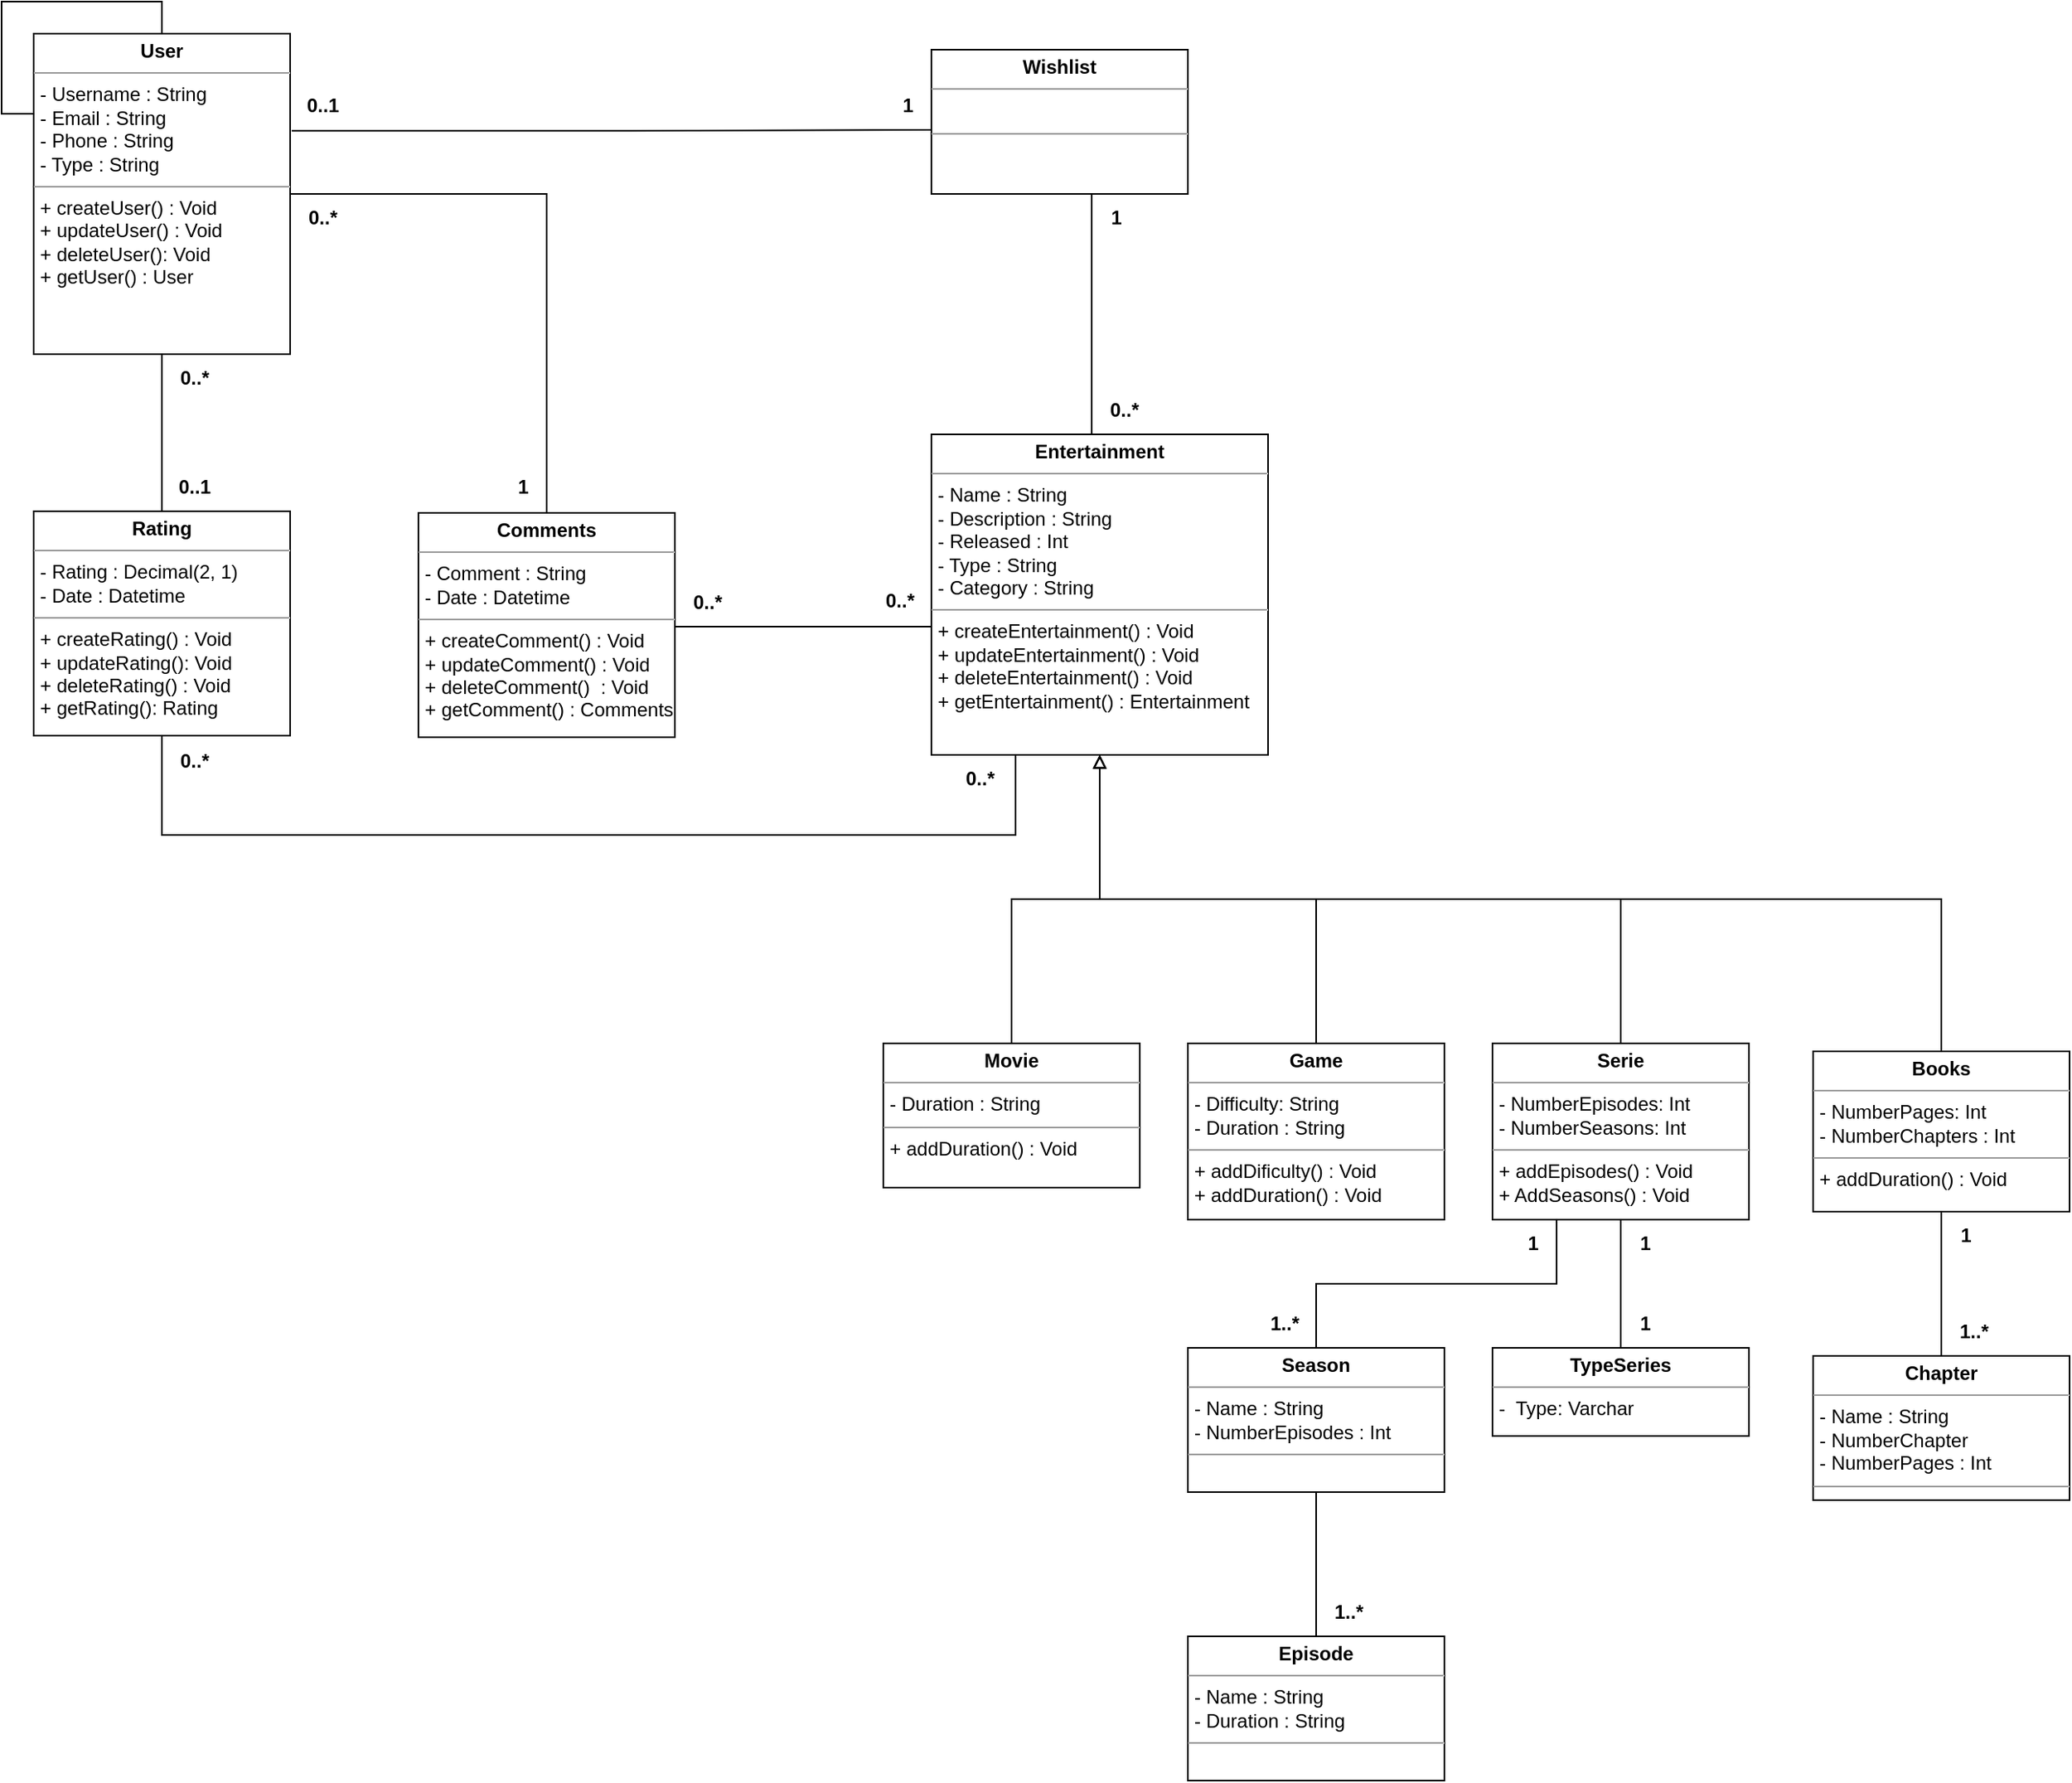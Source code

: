 <mxfile version="22.0.8" type="device">
  <diagram name="Page-1" id="pxs2LCOW7lolGWCgPPHY">
    <mxGraphModel dx="674" dy="367" grid="1" gridSize="10" guides="1" tooltips="1" connect="1" arrows="1" fold="1" page="1" pageScale="1" pageWidth="850" pageHeight="1100" math="0" shadow="0">
      <root>
        <mxCell id="0" />
        <mxCell id="1" parent="0" />
        <mxCell id="tLd2U_qie7qlN50Nm7pm-3" style="edgeStyle=orthogonalEdgeStyle;rounded=0;orthogonalLoop=1;jettySize=auto;html=1;exitX=0.25;exitY=1;exitDx=0;exitDy=0;entryX=0.5;entryY=1;entryDx=0;entryDy=0;endArrow=none;endFill=0;" parent="1" source="idVs67ghkI3oXP9Q0ESu-2" target="idVs67ghkI3oXP9Q0ESu-9" edge="1">
          <mxGeometry relative="1" as="geometry">
            <Array as="points">
              <mxPoint x="653" y="540" />
              <mxPoint x="120" y="540" />
            </Array>
          </mxGeometry>
        </mxCell>
        <mxCell id="idVs67ghkI3oXP9Q0ESu-2" value="&lt;p style=&quot;text-align: center; margin: 4px 0px 0px;&quot;&gt;&lt;b&gt;Entertainment&lt;/b&gt;&lt;/p&gt;&lt;hr style=&quot;text-align: center;&quot; size=&quot;1&quot;&gt;&lt;p style=&quot;text-align: justify; margin: 0px 0px 0px 4px;&quot;&gt;- Na&lt;span style=&quot;background-color: initial;&quot;&gt;me : String&lt;/span&gt;&lt;/p&gt;&lt;p style=&quot;text-align: justify; margin: 0px 0px 0px 4px;&quot;&gt;&lt;span style=&quot;background-color: initial;&quot;&gt;- Description : String&lt;/span&gt;&lt;/p&gt;&lt;p style=&quot;text-align: justify; margin: 0px 0px 0px 4px;&quot;&gt;- Released : Int&lt;/p&gt;&lt;p style=&quot;text-align: justify; margin: 0px 0px 0px 4px;&quot;&gt;- Type : String&lt;/p&gt;&lt;p style=&quot;text-align: justify; margin: 0px 0px 0px 4px;&quot;&gt;- Category : String&lt;/p&gt;&lt;hr style=&quot;text-align: justify;&quot; size=&quot;1&quot;&gt;&lt;p style=&quot;text-align: justify; margin: 0px 0px 0px 4px;&quot;&gt;+ createEntertainment() : Void&lt;/p&gt;&lt;p style=&quot;border-color: var(--border-color); text-align: justify; margin: 0px 0px 0px 4px;&quot;&gt;+ updateEntertainment() : Void&lt;/p&gt;&lt;p style=&quot;text-align: justify; margin: 0px 0px 0px 4px;&quot;&gt;+ deleteEntertainment() : Void&lt;/p&gt;&lt;p style=&quot;text-align: justify; margin: 0px 0px 0px 4px;&quot;&gt;&lt;span style=&quot;background-color: initial;&quot;&gt;+ getEntertainment() : Entertainment&lt;/span&gt;&lt;br&gt;&lt;/p&gt;" style="verticalAlign=top;align=left;overflow=fill;fontSize=12;fontFamily=Helvetica;html=1;whiteSpace=wrap;" parent="1" vertex="1">
          <mxGeometry x="600" y="290" width="210" height="200" as="geometry" />
        </mxCell>
        <mxCell id="idVs67ghkI3oXP9Q0ESu-19" style="edgeStyle=orthogonalEdgeStyle;rounded=0;orthogonalLoop=1;jettySize=auto;html=1;entryX=0.5;entryY=0;entryDx=0;entryDy=0;endArrow=none;endFill=0;" parent="1" source="idVs67ghkI3oXP9Q0ESu-8" target="idVs67ghkI3oXP9Q0ESu-11" edge="1">
          <mxGeometry relative="1" as="geometry">
            <mxPoint x="260" y="140" as="targetPoint" />
          </mxGeometry>
        </mxCell>
        <mxCell id="idVs67ghkI3oXP9Q0ESu-21" style="edgeStyle=orthogonalEdgeStyle;rounded=0;orthogonalLoop=1;jettySize=auto;html=1;entryX=0;entryY=0.5;entryDx=0;entryDy=0;exitX=1.006;exitY=0.303;exitDx=0;exitDy=0;exitPerimeter=0;endArrow=none;endFill=0;" parent="1" source="idVs67ghkI3oXP9Q0ESu-8" target="idVs67ghkI3oXP9Q0ESu-10" edge="1">
          <mxGeometry relative="1" as="geometry">
            <Array as="points">
              <mxPoint x="413" y="101" />
              <mxPoint x="625" y="100" />
            </Array>
          </mxGeometry>
        </mxCell>
        <mxCell id="idVs67ghkI3oXP9Q0ESu-8" value="&lt;p style=&quot;margin:0px;margin-top:4px;text-align:center;&quot;&gt;&lt;b&gt;User&lt;/b&gt;&lt;/p&gt;&lt;hr size=&quot;1&quot;&gt;&lt;p style=&quot;margin:0px;margin-left:4px;&quot;&gt;- Username : String&lt;/p&gt;&lt;p style=&quot;margin:0px;margin-left:4px;&quot;&gt;- Email : String&lt;/p&gt;&lt;p style=&quot;margin:0px;margin-left:4px;&quot;&gt;- Phone : String&lt;/p&gt;&lt;p style=&quot;margin:0px;margin-left:4px;&quot;&gt;- Type : String&lt;/p&gt;&lt;hr size=&quot;1&quot;&gt;&lt;p style=&quot;margin:0px;margin-left:4px;&quot;&gt;&lt;span style=&quot;background-color: initial;&quot;&gt;+ createUser() : Void&lt;/span&gt;&lt;br&gt;&lt;/p&gt;&lt;p style=&quot;margin:0px;margin-left:4px;&quot;&gt;+ updateUser() : Void&lt;/p&gt;&lt;p style=&quot;margin:0px;margin-left:4px;&quot;&gt;+ deleteUser(): Void&lt;br&gt;&lt;/p&gt;&lt;p style=&quot;border-color: var(--border-color); margin: 0px 0px 0px 4px;&quot;&gt;+ getUser() : User&lt;/p&gt;" style="verticalAlign=top;align=left;overflow=fill;fontSize=12;fontFamily=Helvetica;html=1;whiteSpace=wrap;" parent="1" vertex="1">
          <mxGeometry x="40" y="40" width="160" height="200" as="geometry" />
        </mxCell>
        <mxCell id="idVs67ghkI3oXP9Q0ESu-16" style="edgeStyle=orthogonalEdgeStyle;rounded=0;orthogonalLoop=1;jettySize=auto;html=1;entryX=0.5;entryY=1;entryDx=0;entryDy=0;endArrow=none;endFill=0;" parent="1" source="idVs67ghkI3oXP9Q0ESu-9" target="idVs67ghkI3oXP9Q0ESu-8" edge="1">
          <mxGeometry relative="1" as="geometry" />
        </mxCell>
        <mxCell id="idVs67ghkI3oXP9Q0ESu-9" value="&lt;p style=&quot;margin:0px;margin-top:4px;text-align:center;&quot;&gt;&lt;b&gt;Rating&lt;/b&gt;&lt;/p&gt;&lt;hr size=&quot;1&quot;&gt;&lt;p style=&quot;margin:0px;margin-left:4px;&quot;&gt;- Rating : Decimal(2, 1)&lt;/p&gt;&lt;p style=&quot;margin:0px;margin-left:4px;&quot;&gt;- Date : Datetime&lt;/p&gt;&lt;hr size=&quot;1&quot;&gt;&lt;p style=&quot;margin:0px;margin-left:4px;&quot;&gt;+ createRating() : Void&lt;/p&gt;&lt;p style=&quot;margin:0px;margin-left:4px;&quot;&gt;+ updateRating(): Void&lt;/p&gt;&lt;p style=&quot;margin:0px;margin-left:4px;&quot;&gt;+ deleteRating() : Void&lt;/p&gt;&lt;p style=&quot;margin:0px;margin-left:4px;&quot;&gt;+ getRating(): Rating&lt;/p&gt;" style="verticalAlign=top;align=left;overflow=fill;fontSize=12;fontFamily=Helvetica;html=1;whiteSpace=wrap;" parent="1" vertex="1">
          <mxGeometry x="40" y="338" width="160" height="140" as="geometry" />
        </mxCell>
        <mxCell id="idVs67ghkI3oXP9Q0ESu-10" value="&lt;p style=&quot;margin:0px;margin-top:4px;text-align:center;&quot;&gt;&lt;b&gt;Wishlist&lt;/b&gt;&lt;/p&gt;&lt;hr size=&quot;1&quot;&gt;&lt;p style=&quot;margin:0px;margin-left:4px;&quot;&gt;&lt;br&gt;&lt;/p&gt;&lt;hr size=&quot;1&quot;&gt;&lt;p style=&quot;margin:0px;margin-left:4px;&quot;&gt;&lt;br&gt;&lt;/p&gt;" style="verticalAlign=top;align=left;overflow=fill;fontSize=12;fontFamily=Helvetica;html=1;whiteSpace=wrap;" parent="1" vertex="1">
          <mxGeometry x="600" y="50" width="160" height="90" as="geometry" />
        </mxCell>
        <mxCell id="idVs67ghkI3oXP9Q0ESu-11" value="&lt;p style=&quot;margin:0px;margin-top:4px;text-align:center;&quot;&gt;&lt;b&gt;Comments&lt;/b&gt;&lt;/p&gt;&lt;hr size=&quot;1&quot;&gt;&lt;p style=&quot;margin:0px;margin-left:4px;&quot;&gt;- Comment : String&lt;/p&gt;&lt;p style=&quot;margin:0px;margin-left:4px;&quot;&gt;- Date : Datetime&lt;/p&gt;&lt;hr size=&quot;1&quot;&gt;&lt;p style=&quot;margin:0px;margin-left:4px;&quot;&gt;+ createComment() : Void&lt;/p&gt;&lt;p style=&quot;margin:0px;margin-left:4px;&quot;&gt;+ updateComment() : Void&lt;/p&gt;&lt;p style=&quot;margin:0px;margin-left:4px;&quot;&gt;+ deleteComment()&amp;nbsp; : Void&lt;/p&gt;&lt;p style=&quot;margin:0px;margin-left:4px;&quot;&gt;+ getComment() : Comments&lt;/p&gt;" style="verticalAlign=top;align=left;overflow=fill;fontSize=12;fontFamily=Helvetica;html=1;whiteSpace=wrap;" parent="1" vertex="1">
          <mxGeometry x="280" y="339" width="160" height="140" as="geometry" />
        </mxCell>
        <mxCell id="idVs67ghkI3oXP9Q0ESu-29" style="edgeStyle=orthogonalEdgeStyle;rounded=0;orthogonalLoop=1;jettySize=auto;html=1;entryX=0.5;entryY=1;entryDx=0;entryDy=0;endArrow=block;endFill=0;" parent="1" source="idVs67ghkI3oXP9Q0ESu-22" target="idVs67ghkI3oXP9Q0ESu-2" edge="1">
          <mxGeometry relative="1" as="geometry">
            <Array as="points">
              <mxPoint x="840" y="580" />
              <mxPoint x="705" y="580" />
            </Array>
          </mxGeometry>
        </mxCell>
        <mxCell id="idVs67ghkI3oXP9Q0ESu-22" value="&lt;p style=&quot;margin:0px;margin-top:4px;text-align:center;&quot;&gt;&lt;b&gt;Game&lt;/b&gt;&lt;/p&gt;&lt;hr size=&quot;1&quot;&gt;&lt;p style=&quot;margin:0px;margin-left:4px;&quot;&gt;- Difficulty: String&lt;/p&gt;&lt;p style=&quot;margin:0px;margin-left:4px;&quot;&gt;- Duration : String&lt;/p&gt;&lt;hr size=&quot;1&quot;&gt;&lt;p style=&quot;margin:0px;margin-left:4px;&quot;&gt;+ addDificulty() : Void&lt;/p&gt;&lt;p style=&quot;margin:0px;margin-left:4px;&quot;&gt;+ addDuration() : Void&lt;/p&gt;" style="verticalAlign=top;align=left;overflow=fill;fontSize=12;fontFamily=Helvetica;html=1;whiteSpace=wrap;" parent="1" vertex="1">
          <mxGeometry x="760" y="670" width="160" height="110" as="geometry" />
        </mxCell>
        <mxCell id="idVs67ghkI3oXP9Q0ESu-28" style="edgeStyle=orthogonalEdgeStyle;rounded=0;orthogonalLoop=1;jettySize=auto;html=1;entryX=0.5;entryY=1;entryDx=0;entryDy=0;endArrow=block;endFill=0;" parent="1" source="idVs67ghkI3oXP9Q0ESu-23" target="idVs67ghkI3oXP9Q0ESu-2" edge="1">
          <mxGeometry relative="1" as="geometry">
            <Array as="points">
              <mxPoint x="1030" y="580" />
              <mxPoint x="705" y="580" />
            </Array>
          </mxGeometry>
        </mxCell>
        <mxCell id="PpSIHmsDYL9PM3E6bVAJ-32" value="" style="edgeStyle=orthogonalEdgeStyle;rounded=0;orthogonalLoop=1;jettySize=auto;html=1;endArrow=none;endFill=0;exitX=0.5;exitY=1;exitDx=0;exitDy=0;" edge="1" parent="1" source="idVs67ghkI3oXP9Q0ESu-23" target="PpSIHmsDYL9PM3E6bVAJ-31">
          <mxGeometry relative="1" as="geometry">
            <mxPoint x="1030" y="810.0" as="sourcePoint" />
          </mxGeometry>
        </mxCell>
        <mxCell id="PpSIHmsDYL9PM3E6bVAJ-35" style="edgeStyle=orthogonalEdgeStyle;rounded=0;orthogonalLoop=1;jettySize=auto;html=1;exitX=0.25;exitY=1;exitDx=0;exitDy=0;entryX=0.5;entryY=0;entryDx=0;entryDy=0;endArrow=none;endFill=0;" edge="1" parent="1" source="idVs67ghkI3oXP9Q0ESu-23" target="PpSIHmsDYL9PM3E6bVAJ-13">
          <mxGeometry relative="1" as="geometry" />
        </mxCell>
        <mxCell id="idVs67ghkI3oXP9Q0ESu-23" value="&lt;p style=&quot;margin:0px;margin-top:4px;text-align:center;&quot;&gt;&lt;b&gt;Serie&lt;/b&gt;&lt;/p&gt;&lt;hr size=&quot;1&quot;&gt;&lt;p style=&quot;margin:0px;margin-left:4px;&quot;&gt;- NumberEpisodes: Int&lt;/p&gt;&lt;p style=&quot;margin:0px;margin-left:4px;&quot;&gt;- NumberSeasons: Int&lt;/p&gt;&lt;hr size=&quot;1&quot;&gt;&lt;p style=&quot;margin:0px;margin-left:4px;&quot;&gt;+ addEpisodes() : Void&lt;/p&gt;&lt;p style=&quot;margin:0px;margin-left:4px;&quot;&gt;+ AddSeasons() : Void&lt;/p&gt;" style="verticalAlign=top;align=left;overflow=fill;fontSize=12;fontFamily=Helvetica;html=1;whiteSpace=wrap;" parent="1" vertex="1">
          <mxGeometry x="950" y="670" width="160" height="110" as="geometry" />
        </mxCell>
        <mxCell id="idVs67ghkI3oXP9Q0ESu-30" style="edgeStyle=orthogonalEdgeStyle;rounded=0;orthogonalLoop=1;jettySize=auto;html=1;entryX=0.5;entryY=1;entryDx=0;entryDy=0;endArrow=block;endFill=0;" parent="1" source="idVs67ghkI3oXP9Q0ESu-24" target="idVs67ghkI3oXP9Q0ESu-2" edge="1">
          <mxGeometry relative="1" as="geometry">
            <Array as="points">
              <mxPoint x="650" y="580" />
              <mxPoint x="705" y="580" />
            </Array>
          </mxGeometry>
        </mxCell>
        <mxCell id="idVs67ghkI3oXP9Q0ESu-24" value="&lt;p style=&quot;margin:0px;margin-top:4px;text-align:center;&quot;&gt;&lt;b&gt;Movie&lt;/b&gt;&lt;/p&gt;&lt;hr size=&quot;1&quot;&gt;&lt;p style=&quot;margin:0px;margin-left:4px;&quot;&gt;- Duration : String&lt;span style=&quot;background-color: initial;&quot;&gt;&amp;nbsp;&lt;/span&gt;&lt;/p&gt;&lt;hr size=&quot;1&quot;&gt;&lt;p style=&quot;margin:0px;margin-left:4px;&quot;&gt;+ addDuration() : Void&amp;nbsp;&lt;/p&gt;" style="verticalAlign=top;align=left;overflow=fill;fontSize=12;fontFamily=Helvetica;html=1;whiteSpace=wrap;" parent="1" vertex="1">
          <mxGeometry x="570" y="670" width="160" height="90" as="geometry" />
        </mxCell>
        <mxCell id="tLd2U_qie7qlN50Nm7pm-1" style="edgeStyle=orthogonalEdgeStyle;rounded=0;orthogonalLoop=1;jettySize=auto;html=1;endArrow=none;endFill=0;" parent="1" source="idVs67ghkI3oXP9Q0ESu-2" target="idVs67ghkI3oXP9Q0ESu-11" edge="1">
          <mxGeometry relative="1" as="geometry">
            <Array as="points">
              <mxPoint x="560" y="410" />
              <mxPoint x="560" y="410" />
            </Array>
          </mxGeometry>
        </mxCell>
        <mxCell id="tLd2U_qie7qlN50Nm7pm-2" style="edgeStyle=orthogonalEdgeStyle;rounded=0;orthogonalLoop=1;jettySize=auto;html=1;entryX=0.656;entryY=1;entryDx=0;entryDy=0;entryPerimeter=0;endArrow=none;endFill=0;" parent="1" source="idVs67ghkI3oXP9Q0ESu-2" target="idVs67ghkI3oXP9Q0ESu-10" edge="1">
          <mxGeometry relative="1" as="geometry">
            <Array as="points">
              <mxPoint x="700" y="140" />
            </Array>
          </mxGeometry>
        </mxCell>
        <mxCell id="tLd2U_qie7qlN50Nm7pm-5" value="&lt;b&gt;1&lt;/b&gt;" style="text;html=1;align=center;verticalAlign=middle;resizable=0;points=[];autosize=1;strokeColor=none;fillColor=none;" parent="1" vertex="1">
          <mxGeometry x="330" y="308" width="30" height="30" as="geometry" />
        </mxCell>
        <mxCell id="tLd2U_qie7qlN50Nm7pm-6" value="&lt;b&gt;0..*&lt;/b&gt;" style="text;html=1;align=center;verticalAlign=middle;resizable=0;points=[];autosize=1;strokeColor=none;fillColor=none;" parent="1" vertex="1">
          <mxGeometry x="200" y="140" width="40" height="30" as="geometry" />
        </mxCell>
        <mxCell id="tLd2U_qie7qlN50Nm7pm-7" value="&lt;b&gt;0..1&lt;/b&gt;" style="text;html=1;align=center;verticalAlign=middle;resizable=0;points=[];autosize=1;strokeColor=none;fillColor=none;" parent="1" vertex="1">
          <mxGeometry x="200" y="70" width="40" height="30" as="geometry" />
        </mxCell>
        <mxCell id="tLd2U_qie7qlN50Nm7pm-8" value="&lt;b&gt;1&lt;/b&gt;" style="text;html=1;align=center;verticalAlign=middle;resizable=0;points=[];autosize=1;strokeColor=none;fillColor=none;" parent="1" vertex="1">
          <mxGeometry x="570" y="70" width="30" height="30" as="geometry" />
        </mxCell>
        <mxCell id="tLd2U_qie7qlN50Nm7pm-10" value="&lt;b&gt;0..*&lt;/b&gt;" style="text;html=1;align=center;verticalAlign=middle;resizable=0;points=[];autosize=1;strokeColor=none;fillColor=none;" parent="1" vertex="1">
          <mxGeometry x="700" y="260" width="40" height="30" as="geometry" />
        </mxCell>
        <mxCell id="tLd2U_qie7qlN50Nm7pm-11" value="&lt;b&gt;1&lt;/b&gt;" style="text;html=1;align=center;verticalAlign=middle;resizable=0;points=[];autosize=1;strokeColor=none;fillColor=none;" parent="1" vertex="1">
          <mxGeometry x="700" y="140" width="30" height="30" as="geometry" />
        </mxCell>
        <mxCell id="tLd2U_qie7qlN50Nm7pm-12" value="&lt;b&gt;0..*&lt;/b&gt;" style="text;html=1;align=center;verticalAlign=middle;resizable=0;points=[];autosize=1;strokeColor=none;fillColor=none;" parent="1" vertex="1">
          <mxGeometry x="440" y="380" width="40" height="30" as="geometry" />
        </mxCell>
        <mxCell id="tLd2U_qie7qlN50Nm7pm-13" value="&lt;b&gt;0..*&lt;/b&gt;" style="text;html=1;align=center;verticalAlign=middle;resizable=0;points=[];autosize=1;strokeColor=none;fillColor=none;" parent="1" vertex="1">
          <mxGeometry x="560" y="379" width="40" height="30" as="geometry" />
        </mxCell>
        <mxCell id="tLd2U_qie7qlN50Nm7pm-14" value="&lt;b&gt;0..*&lt;/b&gt;" style="text;html=1;align=center;verticalAlign=middle;resizable=0;points=[];autosize=1;strokeColor=none;fillColor=none;" parent="1" vertex="1">
          <mxGeometry x="120" y="479" width="40" height="30" as="geometry" />
        </mxCell>
        <mxCell id="tLd2U_qie7qlN50Nm7pm-15" value="&lt;b&gt;0..*&lt;/b&gt;" style="text;html=1;align=center;verticalAlign=middle;resizable=0;points=[];autosize=1;strokeColor=none;fillColor=none;" parent="1" vertex="1">
          <mxGeometry x="610" y="490" width="40" height="30" as="geometry" />
        </mxCell>
        <mxCell id="tLd2U_qie7qlN50Nm7pm-16" value="&lt;b&gt;0..1&lt;/b&gt;" style="text;html=1;align=center;verticalAlign=middle;resizable=0;points=[];autosize=1;strokeColor=none;fillColor=none;" parent="1" vertex="1">
          <mxGeometry x="120" y="308" width="40" height="30" as="geometry" />
        </mxCell>
        <mxCell id="tLd2U_qie7qlN50Nm7pm-17" value="&lt;b&gt;0..*&lt;/b&gt;" style="text;html=1;align=center;verticalAlign=middle;resizable=0;points=[];autosize=1;strokeColor=none;fillColor=none;" parent="1" vertex="1">
          <mxGeometry x="120" y="240" width="40" height="30" as="geometry" />
        </mxCell>
        <mxCell id="ViD9zL3aq_r157SAdY8s-1" style="edgeStyle=orthogonalEdgeStyle;rounded=0;orthogonalLoop=1;jettySize=auto;html=1;exitX=0;exitY=0.25;exitDx=0;exitDy=0;entryX=0.5;entryY=0;entryDx=0;entryDy=0;endArrow=none;endFill=0;" parent="1" source="idVs67ghkI3oXP9Q0ESu-8" target="idVs67ghkI3oXP9Q0ESu-8" edge="1">
          <mxGeometry relative="1" as="geometry">
            <Array as="points">
              <mxPoint x="20" y="90" />
              <mxPoint x="20" y="20" />
              <mxPoint x="120" y="20" />
            </Array>
          </mxGeometry>
        </mxCell>
        <mxCell id="PpSIHmsDYL9PM3E6bVAJ-2" style="edgeStyle=orthogonalEdgeStyle;rounded=0;orthogonalLoop=1;jettySize=auto;html=1;endArrow=none;endFill=0;" edge="1" parent="1" source="PpSIHmsDYL9PM3E6bVAJ-1">
          <mxGeometry relative="1" as="geometry">
            <mxPoint x="705" y="530" as="targetPoint" />
            <Array as="points">
              <mxPoint x="1230" y="580" />
              <mxPoint x="705" y="580" />
            </Array>
          </mxGeometry>
        </mxCell>
        <mxCell id="PpSIHmsDYL9PM3E6bVAJ-1" value="&lt;p style=&quot;margin:0px;margin-top:4px;text-align:center;&quot;&gt;&lt;b&gt;Books&lt;/b&gt;&lt;/p&gt;&lt;hr size=&quot;1&quot;&gt;&lt;p style=&quot;margin:0px;margin-left:4px;&quot;&gt;- NumberPages: Int&lt;/p&gt;&lt;p style=&quot;margin:0px;margin-left:4px;&quot;&gt;- NumberChapters : Int&lt;/p&gt;&lt;hr size=&quot;1&quot;&gt;&lt;p style=&quot;margin:0px;margin-left:4px;&quot;&gt;+ addDuration() : Void&amp;nbsp;&lt;/p&gt;" style="verticalAlign=top;align=left;overflow=fill;fontSize=12;fontFamily=Helvetica;html=1;whiteSpace=wrap;" vertex="1" parent="1">
          <mxGeometry x="1150" y="675" width="160" height="100" as="geometry" />
        </mxCell>
        <mxCell id="PpSIHmsDYL9PM3E6bVAJ-5" value="&lt;p style=&quot;margin:0px;margin-top:4px;text-align:center;&quot;&gt;&lt;b&gt;Episode&lt;/b&gt;&lt;/p&gt;&lt;hr size=&quot;1&quot;&gt;&lt;p style=&quot;margin:0px;margin-left:4px;&quot;&gt;- Name : String&lt;/p&gt;&lt;p style=&quot;margin:0px;margin-left:4px;&quot;&gt;- Duration : String&lt;/p&gt;&lt;hr size=&quot;1&quot;&gt;&lt;p style=&quot;margin:0px;margin-left:4px;&quot;&gt;&lt;br&gt;&lt;/p&gt;" style="verticalAlign=top;align=left;overflow=fill;fontSize=12;fontFamily=Helvetica;html=1;whiteSpace=wrap;" vertex="1" parent="1">
          <mxGeometry x="760" y="1040" width="160" height="90" as="geometry" />
        </mxCell>
        <mxCell id="PpSIHmsDYL9PM3E6bVAJ-28" style="edgeStyle=orthogonalEdgeStyle;rounded=0;orthogonalLoop=1;jettySize=auto;html=1;exitX=0.5;exitY=1;exitDx=0;exitDy=0;endArrow=none;endFill=0;entryX=0.5;entryY=0;entryDx=0;entryDy=0;" edge="1" parent="1" source="PpSIHmsDYL9PM3E6bVAJ-13" target="PpSIHmsDYL9PM3E6bVAJ-5">
          <mxGeometry relative="1" as="geometry">
            <mxPoint x="840" y="1000.0" as="sourcePoint" />
            <mxPoint x="880" y="1030" as="targetPoint" />
          </mxGeometry>
        </mxCell>
        <mxCell id="PpSIHmsDYL9PM3E6bVAJ-13" value="&lt;p style=&quot;margin:0px;margin-top:4px;text-align:center;&quot;&gt;&lt;b&gt;Season&lt;/b&gt;&lt;/p&gt;&lt;hr size=&quot;1&quot;&gt;&lt;p style=&quot;margin:0px;margin-left:4px;&quot;&gt;- Name : String&lt;/p&gt;&lt;p style=&quot;margin:0px;margin-left:4px;&quot;&gt;- NumberEpisodes : Int&lt;/p&gt;&lt;hr size=&quot;1&quot;&gt;&lt;p style=&quot;margin:0px;margin-left:4px;&quot;&gt;&lt;br&gt;&lt;/p&gt;" style="verticalAlign=top;align=left;overflow=fill;fontSize=12;fontFamily=Helvetica;html=1;whiteSpace=wrap;" vertex="1" parent="1">
          <mxGeometry x="760" y="860" width="160" height="90" as="geometry" />
        </mxCell>
        <mxCell id="PpSIHmsDYL9PM3E6bVAJ-16" value="&lt;b&gt;1..*&lt;/b&gt;" style="text;html=1;align=center;verticalAlign=middle;resizable=0;points=[];autosize=1;strokeColor=none;fillColor=none;" vertex="1" parent="1">
          <mxGeometry x="800" y="830" width="40" height="30" as="geometry" />
        </mxCell>
        <mxCell id="PpSIHmsDYL9PM3E6bVAJ-23" style="edgeStyle=orthogonalEdgeStyle;rounded=0;orthogonalLoop=1;jettySize=auto;html=1;entryX=0.5;entryY=1;entryDx=0;entryDy=0;endArrow=none;endFill=0;" edge="1" parent="1" source="PpSIHmsDYL9PM3E6bVAJ-24">
          <mxGeometry relative="1" as="geometry">
            <mxPoint x="1230" y="775" as="targetPoint" />
          </mxGeometry>
        </mxCell>
        <mxCell id="PpSIHmsDYL9PM3E6bVAJ-24" value="&lt;p style=&quot;margin:0px;margin-top:4px;text-align:center;&quot;&gt;&lt;b&gt;Chapter&lt;/b&gt;&lt;/p&gt;&lt;hr size=&quot;1&quot;&gt;&lt;p style=&quot;margin:0px;margin-left:4px;&quot;&gt;- Name : String&lt;/p&gt;&lt;p style=&quot;margin:0px;margin-left:4px;&quot;&gt;- NumberChapter&lt;/p&gt;&lt;p style=&quot;margin:0px;margin-left:4px;&quot;&gt;- NumberPages : Int&lt;/p&gt;&lt;hr size=&quot;1&quot;&gt;&lt;p style=&quot;margin:0px;margin-left:4px;&quot;&gt;&lt;br&gt;&lt;/p&gt;" style="verticalAlign=top;align=left;overflow=fill;fontSize=12;fontFamily=Helvetica;html=1;whiteSpace=wrap;" vertex="1" parent="1">
          <mxGeometry x="1150" y="865" width="160" height="90" as="geometry" />
        </mxCell>
        <mxCell id="PpSIHmsDYL9PM3E6bVAJ-25" value="&lt;b&gt;1..*&lt;/b&gt;" style="text;html=1;align=center;verticalAlign=middle;resizable=0;points=[];autosize=1;strokeColor=none;fillColor=none;" vertex="1" parent="1">
          <mxGeometry x="1230" y="835" width="40" height="30" as="geometry" />
        </mxCell>
        <mxCell id="PpSIHmsDYL9PM3E6bVAJ-26" value="&lt;b&gt;1&lt;/b&gt;" style="text;html=1;align=center;verticalAlign=middle;resizable=0;points=[];autosize=1;strokeColor=none;fillColor=none;" vertex="1" parent="1">
          <mxGeometry x="1230" y="775" width="30" height="30" as="geometry" />
        </mxCell>
        <mxCell id="PpSIHmsDYL9PM3E6bVAJ-29" value="&lt;b&gt;1..*&lt;/b&gt;" style="text;html=1;align=center;verticalAlign=middle;resizable=0;points=[];autosize=1;strokeColor=none;fillColor=none;" vertex="1" parent="1">
          <mxGeometry x="840" y="1010" width="40" height="30" as="geometry" />
        </mxCell>
        <mxCell id="PpSIHmsDYL9PM3E6bVAJ-30" value="&lt;b&gt;1&lt;/b&gt;" style="text;html=1;align=center;verticalAlign=middle;resizable=0;points=[];autosize=1;strokeColor=none;fillColor=none;" vertex="1" parent="1">
          <mxGeometry x="960" y="780" width="30" height="30" as="geometry" />
        </mxCell>
        <mxCell id="PpSIHmsDYL9PM3E6bVAJ-31" value="&lt;p style=&quot;margin:0px;margin-top:4px;text-align:center;&quot;&gt;&lt;b&gt;TypeSeries&lt;/b&gt;&lt;/p&gt;&lt;hr size=&quot;1&quot;&gt;&lt;p style=&quot;margin:0px;margin-left:4px;&quot;&gt;-&amp;nbsp; Type: Varchar&lt;/p&gt;&lt;p style=&quot;margin:0px;margin-left:4px;&quot;&gt;&lt;br&gt;&lt;/p&gt;" style="verticalAlign=top;align=left;overflow=fill;fontSize=12;fontFamily=Helvetica;html=1;whiteSpace=wrap;" vertex="1" parent="1">
          <mxGeometry x="950" y="860" width="160" height="55" as="geometry" />
        </mxCell>
        <mxCell id="PpSIHmsDYL9PM3E6bVAJ-33" value="&lt;b&gt;1&lt;br&gt;&lt;/b&gt;" style="text;html=1;align=center;verticalAlign=middle;resizable=0;points=[];autosize=1;strokeColor=none;fillColor=none;" vertex="1" parent="1">
          <mxGeometry x="1030" y="830" width="30" height="30" as="geometry" />
        </mxCell>
        <mxCell id="PpSIHmsDYL9PM3E6bVAJ-34" value="&lt;b&gt;1&lt;br&gt;&lt;/b&gt;" style="text;html=1;align=center;verticalAlign=middle;resizable=0;points=[];autosize=1;strokeColor=none;fillColor=none;" vertex="1" parent="1">
          <mxGeometry x="1030" y="780" width="30" height="30" as="geometry" />
        </mxCell>
        <mxCell id="PpSIHmsDYL9PM3E6bVAJ-36" value="&lt;b&gt;&lt;br&gt;&lt;/b&gt;" style="text;html=1;align=center;verticalAlign=middle;resizable=0;points=[];autosize=1;strokeColor=none;fillColor=none;" vertex="1" parent="1">
          <mxGeometry x="1045" y="840" width="20" height="30" as="geometry" />
        </mxCell>
      </root>
    </mxGraphModel>
  </diagram>
</mxfile>
